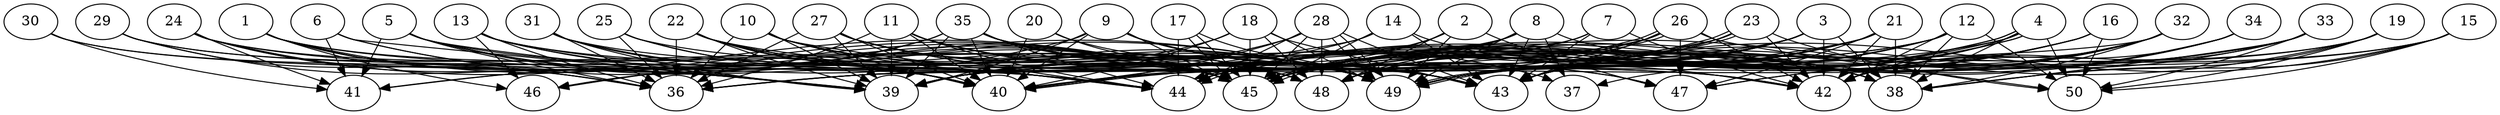// DAG automatically generated by daggen at Thu Oct  3 14:07:57 2019
// ./daggen --dot -n 50 --ccr 0.3 --fat 0.9 --regular 0.9 --density 0.9 --mindata 5242880 --maxdata 52428800 
digraph G {
  1 [size="145435307", alpha="0.06", expect_size="43630592"] 
  1 -> 36 [size ="43630592"]
  1 -> 39 [size ="43630592"]
  1 -> 44 [size ="43630592"]
  1 -> 45 [size ="43630592"]
  1 -> 46 [size ="43630592"]
  1 -> 49 [size ="43630592"]
  2 [size="93750613", alpha="0.17", expect_size="28125184"] 
  2 -> 44 [size ="28125184"]
  2 -> 45 [size ="28125184"]
  2 -> 47 [size ="28125184"]
  2 -> 48 [size ="28125184"]
  2 -> 49 [size ="28125184"]
  3 [size="33283413", alpha="0.17", expect_size="9985024"] 
  3 -> 38 [size ="9985024"]
  3 -> 39 [size ="9985024"]
  3 -> 42 [size ="9985024"]
  3 -> 43 [size ="9985024"]
  3 -> 44 [size ="9985024"]
  3 -> 45 [size ="9985024"]
  3 -> 48 [size ="9985024"]
  3 -> 49 [size ="9985024"]
  4 [size="163826347", alpha="0.06", expect_size="49147904"] 
  4 -> 38 [size ="49147904"]
  4 -> 39 [size ="49147904"]
  4 -> 42 [size ="49147904"]
  4 -> 44 [size ="49147904"]
  4 -> 44 [size ="49147904"]
  4 -> 45 [size ="49147904"]
  4 -> 49 [size ="49147904"]
  4 -> 49 [size ="49147904"]
  4 -> 50 [size ="49147904"]
  5 [size="23879680", alpha="0.11", expect_size="7163904"] 
  5 -> 36 [size ="7163904"]
  5 -> 38 [size ="7163904"]
  5 -> 39 [size ="7163904"]
  5 -> 41 [size ="7163904"]
  5 -> 44 [size ="7163904"]
  5 -> 45 [size ="7163904"]
  5 -> 49 [size ="7163904"]
  6 [size="70396587", alpha="0.16", expect_size="21118976"] 
  6 -> 39 [size ="21118976"]
  6 -> 41 [size ="21118976"]
  6 -> 45 [size ="21118976"]
  6 -> 49 [size ="21118976"]
  7 [size="169004373", alpha="0.19", expect_size="50701312"] 
  7 -> 39 [size ="50701312"]
  7 -> 42 [size ="50701312"]
  7 -> 43 [size ="50701312"]
  7 -> 45 [size ="50701312"]
  8 [size="137301333", alpha="0.08", expect_size="41190400"] 
  8 -> 37 [size ="41190400"]
  8 -> 38 [size ="41190400"]
  8 -> 39 [size ="41190400"]
  8 -> 43 [size ="41190400"]
  8 -> 45 [size ="41190400"]
  8 -> 46 [size ="41190400"]
  8 -> 48 [size ="41190400"]
  8 -> 49 [size ="41190400"]
  9 [size="32839680", alpha="0.14", expect_size="9851904"] 
  9 -> 39 [size ="9851904"]
  9 -> 40 [size ="9851904"]
  9 -> 41 [size ="9851904"]
  9 -> 43 [size ="9851904"]
  9 -> 45 [size ="9851904"]
  9 -> 47 [size ="9851904"]
  9 -> 49 [size ="9851904"]
  10 [size="125190827", alpha="0.10", expect_size="37557248"] 
  10 -> 36 [size ="37557248"]
  10 -> 39 [size ="37557248"]
  10 -> 40 [size ="37557248"]
  10 -> 43 [size ="37557248"]
  10 -> 44 [size ="37557248"]
  10 -> 48 [size ="37557248"]
  10 -> 49 [size ="37557248"]
  11 [size="45731840", alpha="0.10", expect_size="13719552"] 
  11 -> 36 [size ="13719552"]
  11 -> 37 [size ="13719552"]
  11 -> 39 [size ="13719552"]
  11 -> 40 [size ="13719552"]
  11 -> 43 [size ="13719552"]
  11 -> 44 [size ="13719552"]
  11 -> 45 [size ="13719552"]
  12 [size="94767787", alpha="0.03", expect_size="28430336"] 
  12 -> 38 [size ="28430336"]
  12 -> 39 [size ="28430336"]
  12 -> 40 [size ="28430336"]
  12 -> 42 [size ="28430336"]
  12 -> 44 [size ="28430336"]
  12 -> 49 [size ="28430336"]
  12 -> 50 [size ="28430336"]
  13 [size="67642027", alpha="0.16", expect_size="20292608"] 
  13 -> 36 [size ="20292608"]
  13 -> 39 [size ="20292608"]
  13 -> 42 [size ="20292608"]
  13 -> 43 [size ="20292608"]
  13 -> 45 [size ="20292608"]
  13 -> 46 [size ="20292608"]
  14 [size="45820587", alpha="0.10", expect_size="13746176"] 
  14 -> 39 [size ="13746176"]
  14 -> 40 [size ="13746176"]
  14 -> 42 [size ="13746176"]
  14 -> 43 [size ="13746176"]
  14 -> 45 [size ="13746176"]
  15 [size="95208107", alpha="0.10", expect_size="28562432"] 
  15 -> 38 [size ="28562432"]
  15 -> 43 [size ="28562432"]
  15 -> 45 [size ="28562432"]
  15 -> 49 [size ="28562432"]
  15 -> 50 [size ="28562432"]
  16 [size="22756693", alpha="0.05", expect_size="6827008"] 
  16 -> 43 [size ="6827008"]
  16 -> 44 [size ="6827008"]
  16 -> 45 [size ="6827008"]
  16 -> 49 [size ="6827008"]
  16 -> 50 [size ="6827008"]
  17 [size="150405120", alpha="0.13", expect_size="45121536"] 
  17 -> 44 [size ="45121536"]
  17 -> 45 [size ="45121536"]
  17 -> 45 [size ="45121536"]
  17 -> 49 [size ="45121536"]
  18 [size="141202773", alpha="0.11", expect_size="42360832"] 
  18 -> 39 [size ="42360832"]
  18 -> 40 [size ="42360832"]
  18 -> 43 [size ="42360832"]
  18 -> 45 [size ="42360832"]
  18 -> 48 [size ="42360832"]
  18 -> 49 [size ="42360832"]
  19 [size="45431467", alpha="0.01", expect_size="13629440"] 
  19 -> 38 [size ="13629440"]
  19 -> 45 [size ="13629440"]
  19 -> 48 [size ="13629440"]
  19 -> 49 [size ="13629440"]
  19 -> 50 [size ="13629440"]
  20 [size="156095147", alpha="0.10", expect_size="46828544"] 
  20 -> 40 [size ="46828544"]
  20 -> 45 [size ="46828544"]
  20 -> 49 [size ="46828544"]
  21 [size="79018667", alpha="0.14", expect_size="23705600"] 
  21 -> 36 [size ="23705600"]
  21 -> 38 [size ="23705600"]
  21 -> 42 [size ="23705600"]
  21 -> 44 [size ="23705600"]
  21 -> 45 [size ="23705600"]
  21 -> 47 [size ="23705600"]
  21 -> 48 [size ="23705600"]
  21 -> 49 [size ="23705600"]
  22 [size="154132480", alpha="0.09", expect_size="46239744"] 
  22 -> 36 [size ="46239744"]
  22 -> 39 [size ="46239744"]
  22 -> 40 [size ="46239744"]
  22 -> 42 [size ="46239744"]
  22 -> 44 [size ="46239744"]
  22 -> 45 [size ="46239744"]
  22 -> 49 [size ="46239744"]
  23 [size="19148800", alpha="0.05", expect_size="5744640"] 
  23 -> 36 [size ="5744640"]
  23 -> 42 [size ="5744640"]
  23 -> 43 [size ="5744640"]
  23 -> 44 [size ="5744640"]
  23 -> 45 [size ="5744640"]
  23 -> 45 [size ="5744640"]
  23 -> 50 [size ="5744640"]
  24 [size="147633493", alpha="0.20", expect_size="44290048"] 
  24 -> 36 [size ="44290048"]
  24 -> 39 [size ="44290048"]
  24 -> 41 [size ="44290048"]
  24 -> 44 [size ="44290048"]
  24 -> 45 [size ="44290048"]
  24 -> 48 [size ="44290048"]
  25 [size="67225600", alpha="0.16", expect_size="20167680"] 
  25 -> 36 [size ="20167680"]
  25 -> 38 [size ="20167680"]
  25 -> 40 [size ="20167680"]
  25 -> 44 [size ="20167680"]
  26 [size="147469653", alpha="0.18", expect_size="44240896"] 
  26 -> 36 [size ="44240896"]
  26 -> 40 [size ="44240896"]
  26 -> 40 [size ="44240896"]
  26 -> 42 [size ="44240896"]
  26 -> 43 [size ="44240896"]
  26 -> 45 [size ="44240896"]
  26 -> 47 [size ="44240896"]
  26 -> 48 [size ="44240896"]
  26 -> 50 [size ="44240896"]
  27 [size="28835840", alpha="0.00", expect_size="8650752"] 
  27 -> 36 [size ="8650752"]
  27 -> 39 [size ="8650752"]
  27 -> 40 [size ="8650752"]
  27 -> 43 [size ="8650752"]
  27 -> 44 [size ="8650752"]
  27 -> 45 [size ="8650752"]
  27 -> 48 [size ="8650752"]
  27 -> 49 [size ="8650752"]
  28 [size="131682987", alpha="0.17", expect_size="39504896"] 
  28 -> 39 [size ="39504896"]
  28 -> 40 [size ="39504896"]
  28 -> 43 [size ="39504896"]
  28 -> 44 [size ="39504896"]
  28 -> 45 [size ="39504896"]
  28 -> 48 [size ="39504896"]
  28 -> 49 [size ="39504896"]
  28 -> 49 [size ="39504896"]
  29 [size="60808533", alpha="0.16", expect_size="18242560"] 
  29 -> 36 [size ="18242560"]
  29 -> 39 [size ="18242560"]
  29 -> 40 [size ="18242560"]
  29 -> 45 [size ="18242560"]
  30 [size="69587627", alpha="0.09", expect_size="20876288"] 
  30 -> 39 [size ="20876288"]
  30 -> 40 [size ="20876288"]
  30 -> 41 [size ="20876288"]
  31 [size="144486400", alpha="0.05", expect_size="43345920"] 
  31 -> 36 [size ="43345920"]
  31 -> 38 [size ="43345920"]
  31 -> 39 [size ="43345920"]
  31 -> 40 [size ="43345920"]
  31 -> 45 [size ="43345920"]
  32 [size="98894507", alpha="0.11", expect_size="29668352"] 
  32 -> 36 [size ="29668352"]
  32 -> 38 [size ="29668352"]
  32 -> 42 [size ="29668352"]
  32 -> 43 [size ="29668352"]
  32 -> 45 [size ="29668352"]
  32 -> 47 [size ="29668352"]
  32 -> 49 [size ="29668352"]
  33 [size="166372693", alpha="0.04", expect_size="49911808"] 
  33 -> 38 [size ="49911808"]
  33 -> 39 [size ="49911808"]
  33 -> 40 [size ="49911808"]
  33 -> 42 [size ="49911808"]
  33 -> 43 [size ="49911808"]
  33 -> 50 [size ="49911808"]
  34 [size="48158720", alpha="0.20", expect_size="14447616"] 
  34 -> 37 [size ="14447616"]
  34 -> 42 [size ="14447616"]
  34 -> 45 [size ="14447616"]
  34 -> 47 [size ="14447616"]
  34 -> 49 [size ="14447616"]
  35 [size="47885653", alpha="0.06", expect_size="14365696"] 
  35 -> 38 [size ="14365696"]
  35 -> 39 [size ="14365696"]
  35 -> 40 [size ="14365696"]
  35 -> 41 [size ="14365696"]
  35 -> 44 [size ="14365696"]
  35 -> 45 [size ="14365696"]
  35 -> 46 [size ="14365696"]
  35 -> 47 [size ="14365696"]
  35 -> 48 [size ="14365696"]
  35 -> 49 [size ="14365696"]
  36 [size="171960320", alpha="0.13", expect_size="51588096"] 
  37 [size="158733653", alpha="0.16", expect_size="47620096"] 
  38 [size="159733760", alpha="0.15", expect_size="47920128"] 
  39 [size="137506133", alpha="0.18", expect_size="41251840"] 
  40 [size="107407360", alpha="0.19", expect_size="32222208"] 
  41 [size="19875840", alpha="0.07", expect_size="5962752"] 
  42 [size="60443307", alpha="0.13", expect_size="18132992"] 
  43 [size="149125120", alpha="0.19", expect_size="44737536"] 
  44 [size="21510827", alpha="0.01", expect_size="6453248"] 
  45 [size="20517547", alpha="0.10", expect_size="6155264"] 
  46 [size="66597547", alpha="0.15", expect_size="19979264"] 
  47 [size="165027840", alpha="0.02", expect_size="49508352"] 
  48 [size="134164480", alpha="0.03", expect_size="40249344"] 
  49 [size="97740800", alpha="0.10", expect_size="29322240"] 
  50 [size="83705173", alpha="0.03", expect_size="25111552"] 
}
